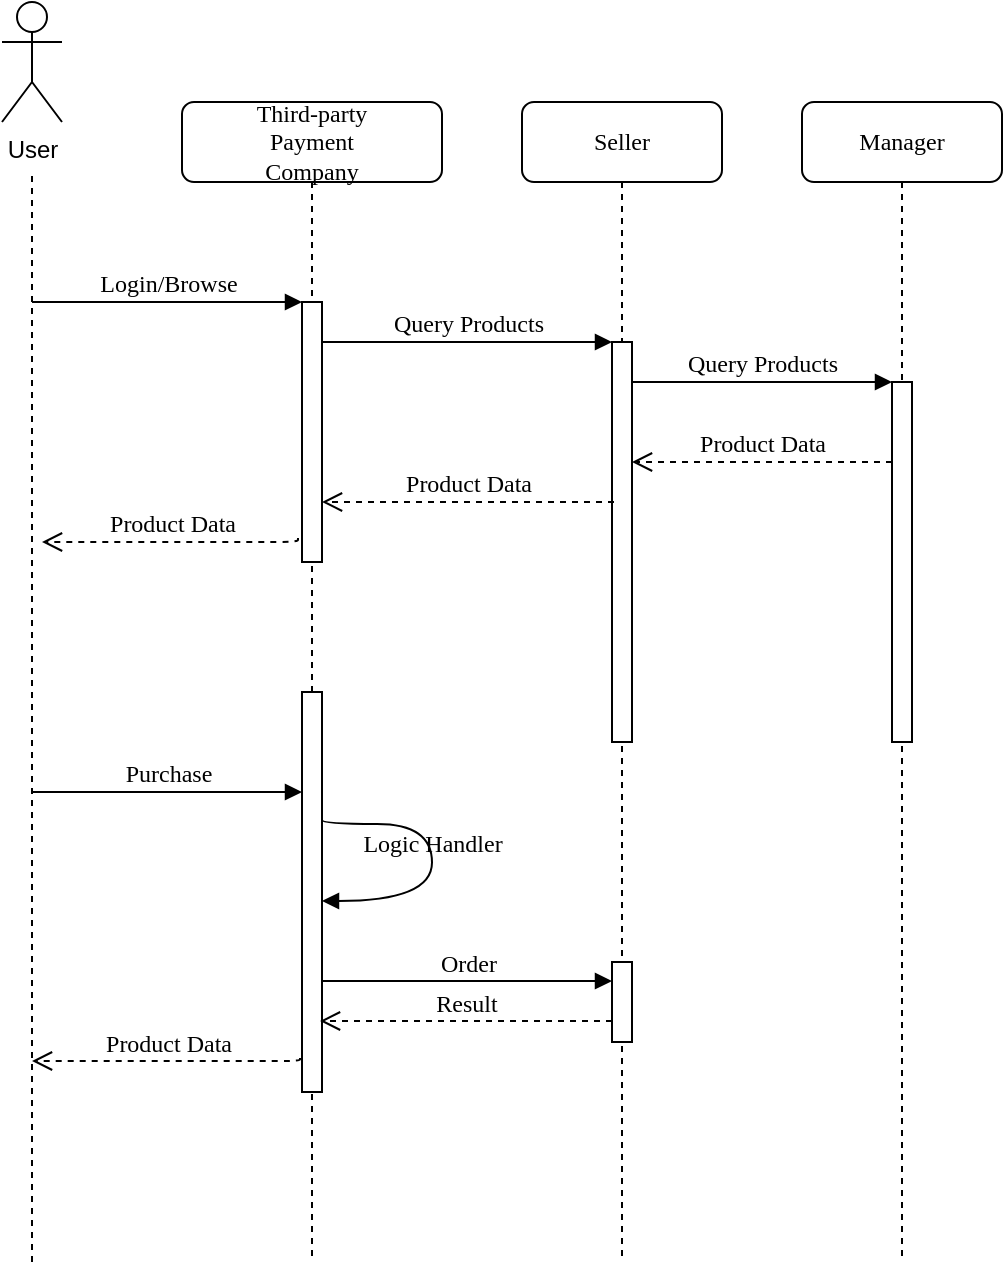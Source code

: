 <mxfile version="12.0.2" type="device" pages="1"><diagram name="Page-1" id="13e1069c-82ec-6db2-03f1-153e76fe0fe0"><mxGraphModel dx="643" dy="443" grid="1" gridSize="10" guides="1" tooltips="1" connect="1" arrows="1" fold="1" page="1" pageScale="1" pageWidth="1100" pageHeight="850" background="#ffffff" math="0" shadow="0"><root><mxCell id="0"/><mxCell id="1" parent="0"/><mxCell id="7baba1c4bc27f4b0-2" value="Third-party&lt;br&gt;Payment&lt;br&gt;Company" style="shape=umlLifeline;perimeter=lifelinePerimeter;whiteSpace=wrap;html=1;container=1;collapsible=0;recursiveResize=0;outlineConnect=0;rounded=1;shadow=0;comic=0;labelBackgroundColor=none;strokeColor=#000000;strokeWidth=1;fillColor=#FFFFFF;fontFamily=Verdana;fontSize=12;fontColor=#000000;align=center;" parent="1" vertex="1"><mxGeometry x="230" y="80" width="130" height="580" as="geometry"/></mxCell><mxCell id="7baba1c4bc27f4b0-10" value="" style="html=1;points=[];perimeter=orthogonalPerimeter;rounded=0;shadow=0;comic=0;labelBackgroundColor=none;strokeColor=#000000;strokeWidth=1;fillColor=#FFFFFF;fontFamily=Verdana;fontSize=12;fontColor=#000000;align=center;" parent="7baba1c4bc27f4b0-2" vertex="1"><mxGeometry x="60" y="100" width="10" height="130" as="geometry"/></mxCell><mxCell id="LRzcHwdCcaa8nzxhQt98-14" value="" style="html=1;points=[];perimeter=orthogonalPerimeter;rounded=0;shadow=0;comic=0;labelBackgroundColor=none;strokeColor=#000000;strokeWidth=1;fillColor=#FFFFFF;fontFamily=Verdana;fontSize=12;fontColor=#000000;align=center;" vertex="1" parent="7baba1c4bc27f4b0-2"><mxGeometry x="60" y="295" width="10" height="200" as="geometry"/></mxCell><mxCell id="7baba1c4bc27f4b0-3" value="Seller" style="shape=umlLifeline;perimeter=lifelinePerimeter;whiteSpace=wrap;html=1;container=1;collapsible=0;recursiveResize=0;outlineConnect=0;rounded=1;shadow=0;comic=0;labelBackgroundColor=none;strokeColor=#000000;strokeWidth=1;fillColor=#FFFFFF;fontFamily=Verdana;fontSize=12;fontColor=#000000;align=center;" parent="1" vertex="1"><mxGeometry x="400" y="80" width="100" height="580" as="geometry"/></mxCell><mxCell id="7baba1c4bc27f4b0-13" value="" style="html=1;points=[];perimeter=orthogonalPerimeter;rounded=0;shadow=0;comic=0;labelBackgroundColor=none;strokeColor=#000000;strokeWidth=1;fillColor=#FFFFFF;fontFamily=Verdana;fontSize=12;fontColor=#000000;align=center;" parent="7baba1c4bc27f4b0-3" vertex="1"><mxGeometry x="45" y="120" width="10" height="200" as="geometry"/></mxCell><mxCell id="LRzcHwdCcaa8nzxhQt98-17" value="" style="html=1;points=[];perimeter=orthogonalPerimeter;rounded=0;shadow=0;comic=0;labelBackgroundColor=none;strokeColor=#000000;strokeWidth=1;fillColor=#FFFFFF;fontFamily=Verdana;fontSize=12;fontColor=#000000;align=center;" vertex="1" parent="7baba1c4bc27f4b0-3"><mxGeometry x="45" y="430" width="10" height="40" as="geometry"/></mxCell><mxCell id="7baba1c4bc27f4b0-4" value="Manager" style="shape=umlLifeline;perimeter=lifelinePerimeter;whiteSpace=wrap;html=1;container=1;collapsible=0;recursiveResize=0;outlineConnect=0;rounded=1;shadow=0;comic=0;labelBackgroundColor=none;strokeColor=#000000;strokeWidth=1;fillColor=#FFFFFF;fontFamily=Verdana;fontSize=12;fontColor=#000000;align=center;" parent="1" vertex="1"><mxGeometry x="540" y="80" width="100" height="580" as="geometry"/></mxCell><mxCell id="7baba1c4bc27f4b0-16" value="" style="html=1;points=[];perimeter=orthogonalPerimeter;rounded=0;shadow=0;comic=0;labelBackgroundColor=none;strokeColor=#000000;strokeWidth=1;fillColor=#FFFFFF;fontFamily=Verdana;fontSize=12;fontColor=#000000;align=center;" parent="1" vertex="1"><mxGeometry x="585" y="220" width="10" height="180" as="geometry"/></mxCell><mxCell id="7baba1c4bc27f4b0-17" value="Query Products" style="html=1;verticalAlign=bottom;endArrow=block;labelBackgroundColor=none;fontFamily=Verdana;fontSize=12;edgeStyle=elbowEdgeStyle;elbow=vertical;" parent="1" source="7baba1c4bc27f4b0-13" target="7baba1c4bc27f4b0-16" edge="1"><mxGeometry relative="1" as="geometry"><mxPoint x="510" y="220" as="sourcePoint"/><Array as="points"><mxPoint x="460" y="220"/></Array></mxGeometry></mxCell><mxCell id="7baba1c4bc27f4b0-11" value="Login/Browse" style="html=1;verticalAlign=bottom;endArrow=block;entryX=0;entryY=0;labelBackgroundColor=none;fontFamily=Verdana;fontSize=12;edgeStyle=elbowEdgeStyle;elbow=vertical;" parent="1" target="7baba1c4bc27f4b0-10" edge="1"><mxGeometry relative="1" as="geometry"><mxPoint x="155" y="180" as="sourcePoint"/></mxGeometry></mxCell><mxCell id="7baba1c4bc27f4b0-14" value="Query Products" style="html=1;verticalAlign=bottom;endArrow=block;entryX=0;entryY=0;labelBackgroundColor=none;fontFamily=Verdana;fontSize=12;edgeStyle=elbowEdgeStyle;elbow=vertical;" parent="1" source="7baba1c4bc27f4b0-10" target="7baba1c4bc27f4b0-13" edge="1"><mxGeometry relative="1" as="geometry"><mxPoint x="370" y="200" as="sourcePoint"/></mxGeometry></mxCell><mxCell id="LRzcHwdCcaa8nzxhQt98-1" value="User" style="shape=umlActor;verticalLabelPosition=bottom;labelBackgroundColor=#ffffff;verticalAlign=top;html=1;outlineConnect=0;" vertex="1" parent="1"><mxGeometry x="140" y="30" width="30" height="60" as="geometry"/></mxCell><mxCell id="LRzcHwdCcaa8nzxhQt98-3" value="" style="endArrow=none;dashed=1;html=1;" edge="1" parent="1"><mxGeometry width="50" height="50" relative="1" as="geometry"><mxPoint x="155" y="660" as="sourcePoint"/><mxPoint x="155" y="115" as="targetPoint"/></mxGeometry></mxCell><mxCell id="LRzcHwdCcaa8nzxhQt98-5" value="Product Data" style="html=1;verticalAlign=bottom;endArrow=open;dashed=1;endSize=8;labelBackgroundColor=none;fontFamily=Verdana;fontSize=12;edgeStyle=elbowEdgeStyle;elbow=vertical;" edge="1" parent="1"><mxGeometry relative="1" as="geometry"><mxPoint x="455" y="260" as="targetPoint"/><Array as="points"><mxPoint x="530" y="260"/><mxPoint x="560" y="260"/></Array><mxPoint x="585" y="260" as="sourcePoint"/></mxGeometry></mxCell><mxCell id="LRzcHwdCcaa8nzxhQt98-7" value="Product Data" style="html=1;verticalAlign=bottom;endArrow=open;dashed=1;endSize=8;labelBackgroundColor=none;fontFamily=Verdana;fontSize=12;edgeStyle=elbowEdgeStyle;elbow=vertical;" edge="1" parent="1" target="7baba1c4bc27f4b0-10"><mxGeometry relative="1" as="geometry"><mxPoint x="307.5" y="280" as="targetPoint"/><Array as="points"><mxPoint x="382.5" y="280"/><mxPoint x="412.5" y="280"/></Array><mxPoint x="446" y="280" as="sourcePoint"/></mxGeometry></mxCell><mxCell id="LRzcHwdCcaa8nzxhQt98-12" value="Product Data" style="html=1;verticalAlign=bottom;endArrow=open;dashed=1;endSize=8;labelBackgroundColor=none;fontFamily=Verdana;fontSize=12;edgeStyle=elbowEdgeStyle;elbow=vertical;exitX=-0.2;exitY=0.908;exitDx=0;exitDy=0;exitPerimeter=0;" edge="1" parent="1" source="7baba1c4bc27f4b0-10"><mxGeometry relative="1" as="geometry"><mxPoint x="160" y="300" as="targetPoint"/><Array as="points"><mxPoint x="216.5" y="300"/><mxPoint x="246.5" y="300"/></Array><mxPoint x="280" y="300" as="sourcePoint"/></mxGeometry></mxCell><mxCell id="LRzcHwdCcaa8nzxhQt98-15" value="Purchase" style="html=1;verticalAlign=bottom;endArrow=block;entryX=0;entryY=0;labelBackgroundColor=none;fontFamily=Verdana;fontSize=12;edgeStyle=elbowEdgeStyle;elbow=vertical;" edge="1" parent="1"><mxGeometry relative="1" as="geometry"><mxPoint x="155" y="425" as="sourcePoint"/><mxPoint x="290" y="425" as="targetPoint"/></mxGeometry></mxCell><mxCell id="LRzcHwdCcaa8nzxhQt98-16" value="Logic Handler" style="html=1;verticalAlign=bottom;endArrow=block;labelBackgroundColor=none;fontFamily=Verdana;fontSize=12;elbow=vertical;edgeStyle=orthogonalEdgeStyle;curved=1;exitX=1;exitY=0.32;exitPerimeter=0;exitDx=0;exitDy=0;" edge="1" parent="1" source="LRzcHwdCcaa8nzxhQt98-14"><mxGeometry relative="1" as="geometry"><mxPoint x="306" y="440.5" as="sourcePoint"/><mxPoint x="300" y="479.5" as="targetPoint"/><Array as="points"><mxPoint x="300" y="441"/><mxPoint x="355" y="441"/><mxPoint x="355" y="480"/></Array></mxGeometry></mxCell><mxCell id="LRzcHwdCcaa8nzxhQt98-18" value="Order" style="html=1;verticalAlign=bottom;endArrow=block;entryX=0;entryY=0;labelBackgroundColor=none;fontFamily=Verdana;fontSize=12;edgeStyle=elbowEdgeStyle;elbow=vertical;" edge="1" parent="1"><mxGeometry relative="1" as="geometry"><mxPoint x="300" y="519.5" as="sourcePoint"/><mxPoint x="445" y="519.5" as="targetPoint"/></mxGeometry></mxCell><mxCell id="LRzcHwdCcaa8nzxhQt98-19" value="Result" style="html=1;verticalAlign=bottom;endArrow=open;dashed=1;endSize=8;labelBackgroundColor=none;fontFamily=Verdana;fontSize=12;edgeStyle=elbowEdgeStyle;elbow=vertical;" edge="1" parent="1"><mxGeometry relative="1" as="geometry"><mxPoint x="299" y="539.5" as="targetPoint"/><Array as="points"><mxPoint x="381.5" y="539.5"/><mxPoint x="411.5" y="539.5"/></Array><mxPoint x="445" y="539.5" as="sourcePoint"/></mxGeometry></mxCell><mxCell id="LRzcHwdCcaa8nzxhQt98-20" value="Product Data" style="html=1;verticalAlign=bottom;endArrow=open;dashed=1;endSize=8;labelBackgroundColor=none;fontFamily=Verdana;fontSize=12;edgeStyle=elbowEdgeStyle;elbow=vertical;exitX=-0.1;exitY=0.915;exitDx=0;exitDy=0;exitPerimeter=0;" edge="1" parent="1" source="LRzcHwdCcaa8nzxhQt98-14"><mxGeometry relative="1" as="geometry"><mxPoint x="155" y="559.5" as="targetPoint"/><Array as="points"><mxPoint x="221.5" y="559.5"/><mxPoint x="251.5" y="559.5"/></Array><mxPoint x="285" y="559.5" as="sourcePoint"/></mxGeometry></mxCell></root></mxGraphModel></diagram></mxfile>